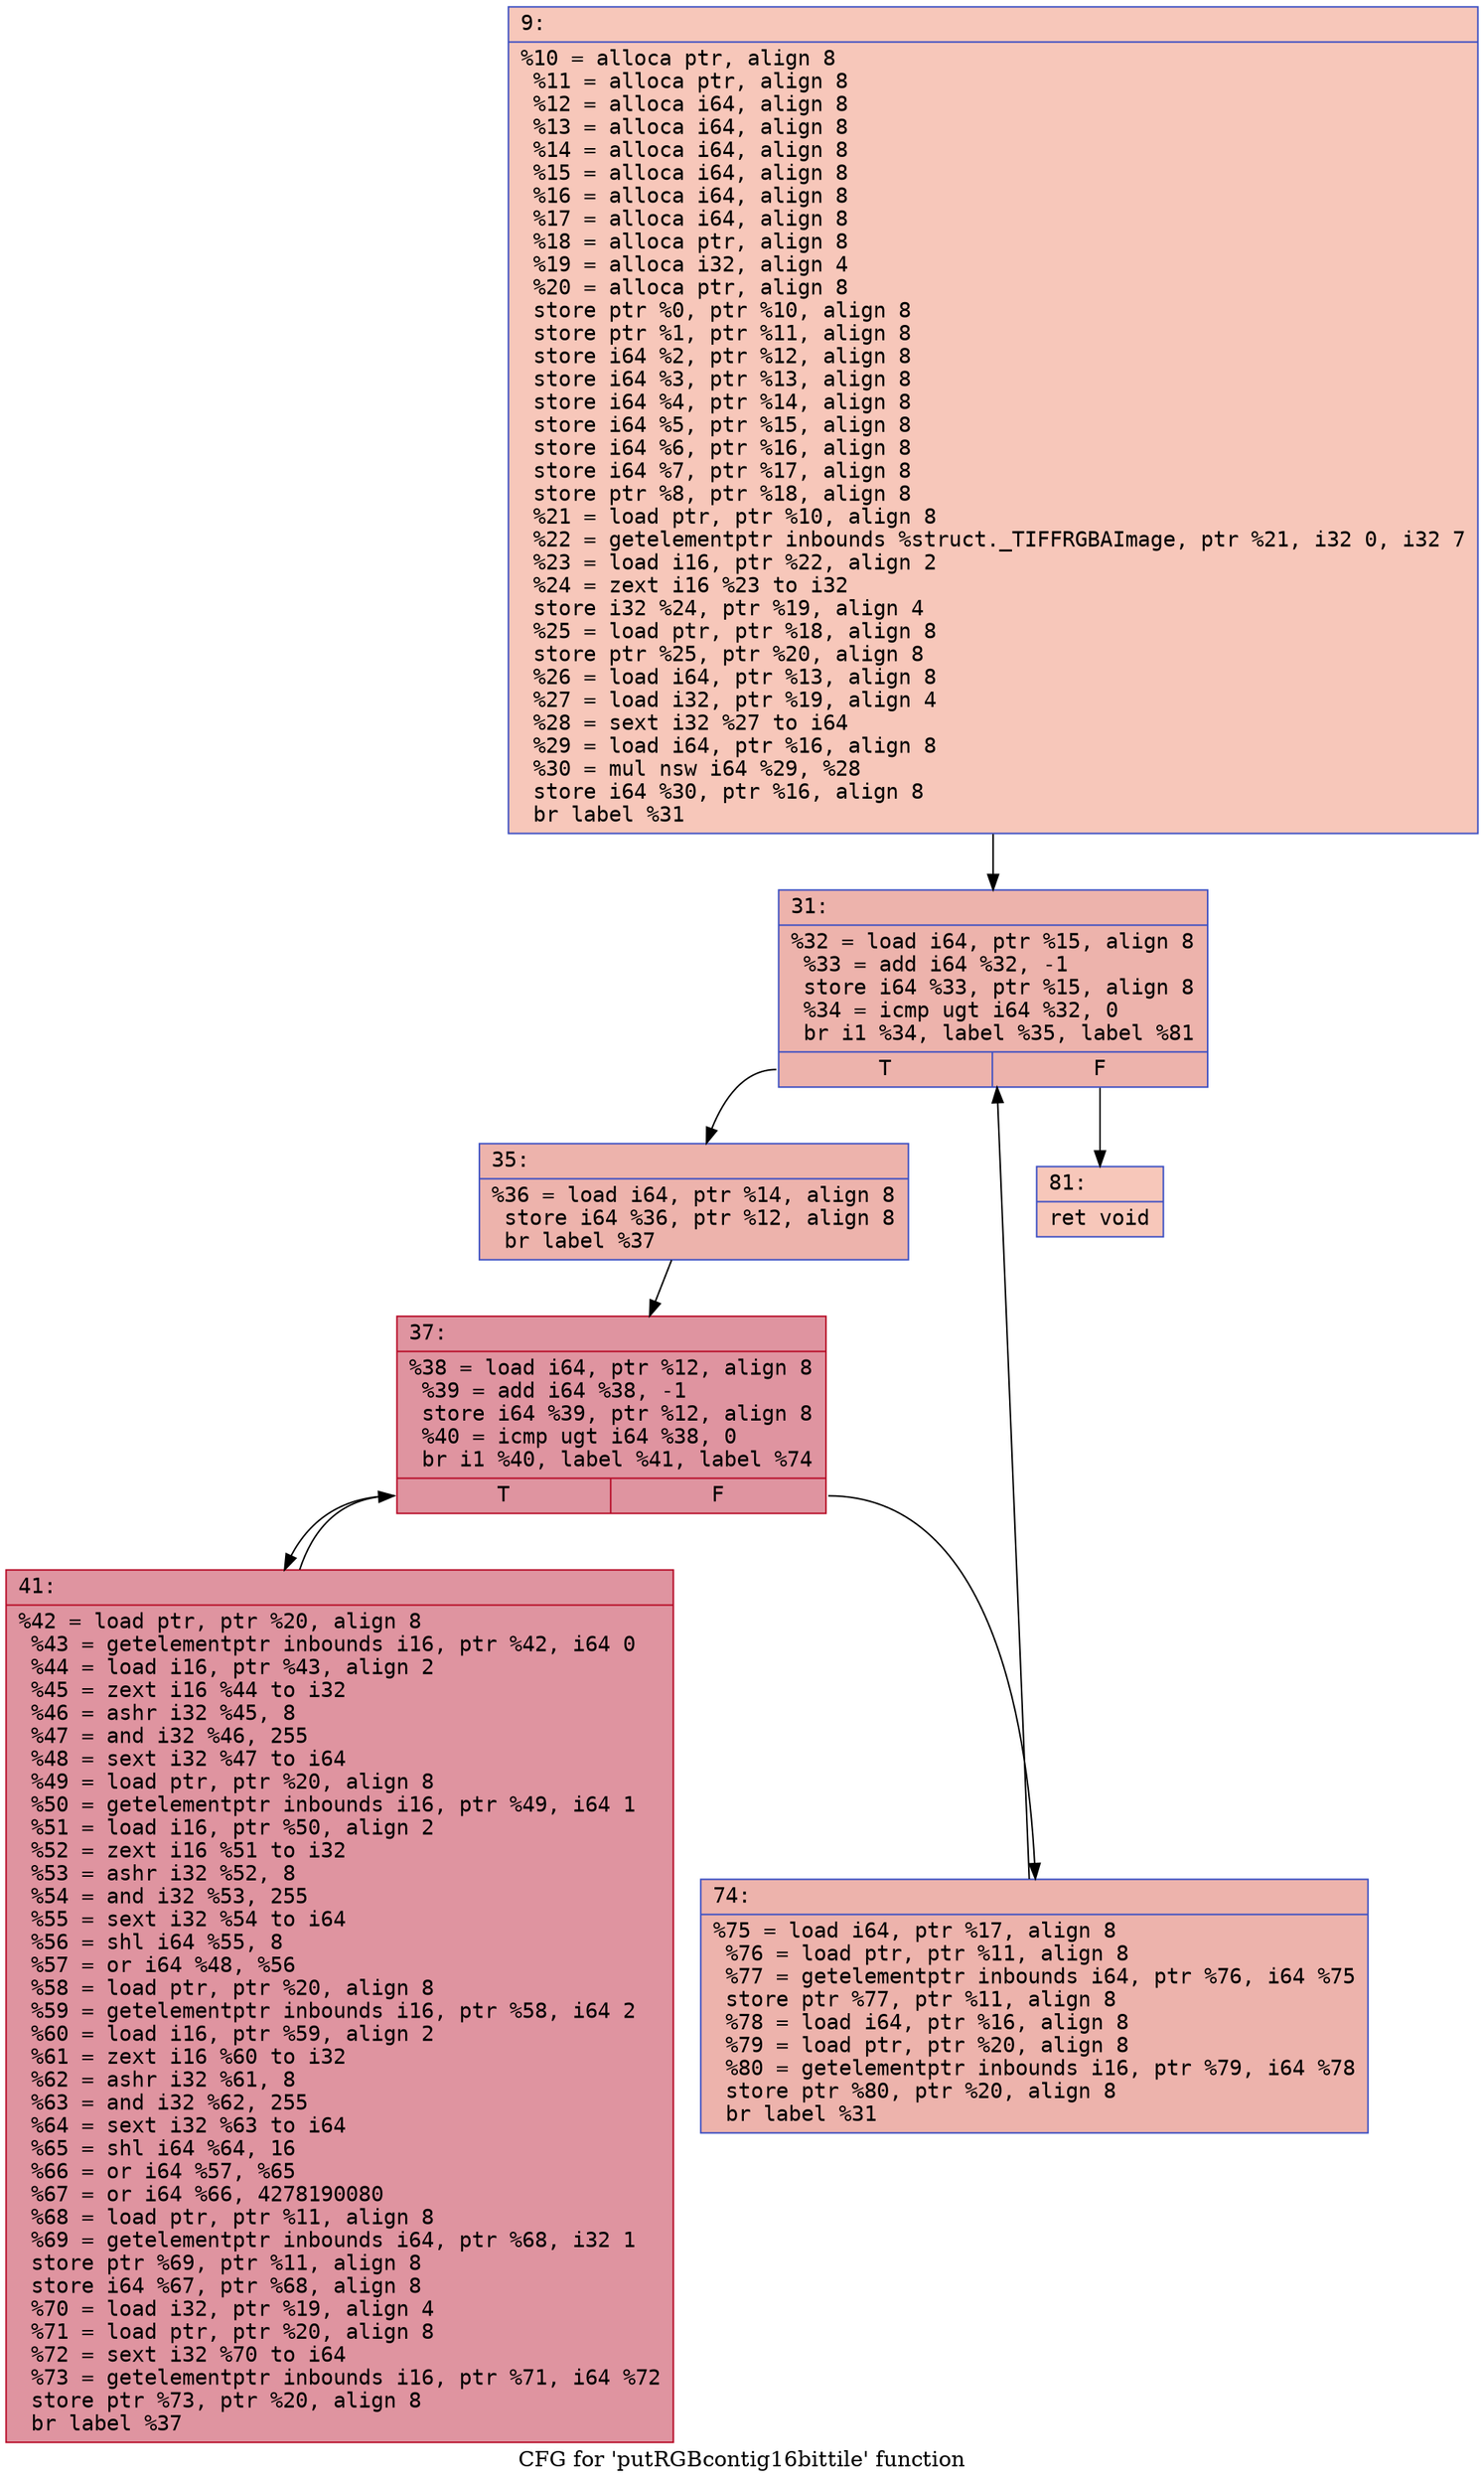 digraph "CFG for 'putRGBcontig16bittile' function" {
	label="CFG for 'putRGBcontig16bittile' function";

	Node0x600002a29090 [shape=record,color="#3d50c3ff", style=filled, fillcolor="#ec7f6370" fontname="Courier",label="{9:\l|  %10 = alloca ptr, align 8\l  %11 = alloca ptr, align 8\l  %12 = alloca i64, align 8\l  %13 = alloca i64, align 8\l  %14 = alloca i64, align 8\l  %15 = alloca i64, align 8\l  %16 = alloca i64, align 8\l  %17 = alloca i64, align 8\l  %18 = alloca ptr, align 8\l  %19 = alloca i32, align 4\l  %20 = alloca ptr, align 8\l  store ptr %0, ptr %10, align 8\l  store ptr %1, ptr %11, align 8\l  store i64 %2, ptr %12, align 8\l  store i64 %3, ptr %13, align 8\l  store i64 %4, ptr %14, align 8\l  store i64 %5, ptr %15, align 8\l  store i64 %6, ptr %16, align 8\l  store i64 %7, ptr %17, align 8\l  store ptr %8, ptr %18, align 8\l  %21 = load ptr, ptr %10, align 8\l  %22 = getelementptr inbounds %struct._TIFFRGBAImage, ptr %21, i32 0, i32 7\l  %23 = load i16, ptr %22, align 2\l  %24 = zext i16 %23 to i32\l  store i32 %24, ptr %19, align 4\l  %25 = load ptr, ptr %18, align 8\l  store ptr %25, ptr %20, align 8\l  %26 = load i64, ptr %13, align 8\l  %27 = load i32, ptr %19, align 4\l  %28 = sext i32 %27 to i64\l  %29 = load i64, ptr %16, align 8\l  %30 = mul nsw i64 %29, %28\l  store i64 %30, ptr %16, align 8\l  br label %31\l}"];
	Node0x600002a29090 -> Node0x600002a290e0[tooltip="9 -> 31\nProbability 100.00%" ];
	Node0x600002a290e0 [shape=record,color="#3d50c3ff", style=filled, fillcolor="#d6524470" fontname="Courier",label="{31:\l|  %32 = load i64, ptr %15, align 8\l  %33 = add i64 %32, -1\l  store i64 %33, ptr %15, align 8\l  %34 = icmp ugt i64 %32, 0\l  br i1 %34, label %35, label %81\l|{<s0>T|<s1>F}}"];
	Node0x600002a290e0:s0 -> Node0x600002a29130[tooltip="31 -> 35\nProbability 96.88%" ];
	Node0x600002a290e0:s1 -> Node0x600002a29270[tooltip="31 -> 81\nProbability 3.12%" ];
	Node0x600002a29130 [shape=record,color="#3d50c3ff", style=filled, fillcolor="#d6524470" fontname="Courier",label="{35:\l|  %36 = load i64, ptr %14, align 8\l  store i64 %36, ptr %12, align 8\l  br label %37\l}"];
	Node0x600002a29130 -> Node0x600002a29180[tooltip="35 -> 37\nProbability 100.00%" ];
	Node0x600002a29180 [shape=record,color="#b70d28ff", style=filled, fillcolor="#b70d2870" fontname="Courier",label="{37:\l|  %38 = load i64, ptr %12, align 8\l  %39 = add i64 %38, -1\l  store i64 %39, ptr %12, align 8\l  %40 = icmp ugt i64 %38, 0\l  br i1 %40, label %41, label %74\l|{<s0>T|<s1>F}}"];
	Node0x600002a29180:s0 -> Node0x600002a291d0[tooltip="37 -> 41\nProbability 96.88%" ];
	Node0x600002a29180:s1 -> Node0x600002a29220[tooltip="37 -> 74\nProbability 3.12%" ];
	Node0x600002a291d0 [shape=record,color="#b70d28ff", style=filled, fillcolor="#b70d2870" fontname="Courier",label="{41:\l|  %42 = load ptr, ptr %20, align 8\l  %43 = getelementptr inbounds i16, ptr %42, i64 0\l  %44 = load i16, ptr %43, align 2\l  %45 = zext i16 %44 to i32\l  %46 = ashr i32 %45, 8\l  %47 = and i32 %46, 255\l  %48 = sext i32 %47 to i64\l  %49 = load ptr, ptr %20, align 8\l  %50 = getelementptr inbounds i16, ptr %49, i64 1\l  %51 = load i16, ptr %50, align 2\l  %52 = zext i16 %51 to i32\l  %53 = ashr i32 %52, 8\l  %54 = and i32 %53, 255\l  %55 = sext i32 %54 to i64\l  %56 = shl i64 %55, 8\l  %57 = or i64 %48, %56\l  %58 = load ptr, ptr %20, align 8\l  %59 = getelementptr inbounds i16, ptr %58, i64 2\l  %60 = load i16, ptr %59, align 2\l  %61 = zext i16 %60 to i32\l  %62 = ashr i32 %61, 8\l  %63 = and i32 %62, 255\l  %64 = sext i32 %63 to i64\l  %65 = shl i64 %64, 16\l  %66 = or i64 %57, %65\l  %67 = or i64 %66, 4278190080\l  %68 = load ptr, ptr %11, align 8\l  %69 = getelementptr inbounds i64, ptr %68, i32 1\l  store ptr %69, ptr %11, align 8\l  store i64 %67, ptr %68, align 8\l  %70 = load i32, ptr %19, align 4\l  %71 = load ptr, ptr %20, align 8\l  %72 = sext i32 %70 to i64\l  %73 = getelementptr inbounds i16, ptr %71, i64 %72\l  store ptr %73, ptr %20, align 8\l  br label %37\l}"];
	Node0x600002a291d0 -> Node0x600002a29180[tooltip="41 -> 37\nProbability 100.00%" ];
	Node0x600002a29220 [shape=record,color="#3d50c3ff", style=filled, fillcolor="#d6524470" fontname="Courier",label="{74:\l|  %75 = load i64, ptr %17, align 8\l  %76 = load ptr, ptr %11, align 8\l  %77 = getelementptr inbounds i64, ptr %76, i64 %75\l  store ptr %77, ptr %11, align 8\l  %78 = load i64, ptr %16, align 8\l  %79 = load ptr, ptr %20, align 8\l  %80 = getelementptr inbounds i16, ptr %79, i64 %78\l  store ptr %80, ptr %20, align 8\l  br label %31\l}"];
	Node0x600002a29220 -> Node0x600002a290e0[tooltip="74 -> 31\nProbability 100.00%" ];
	Node0x600002a29270 [shape=record,color="#3d50c3ff", style=filled, fillcolor="#ec7f6370" fontname="Courier",label="{81:\l|  ret void\l}"];
}
